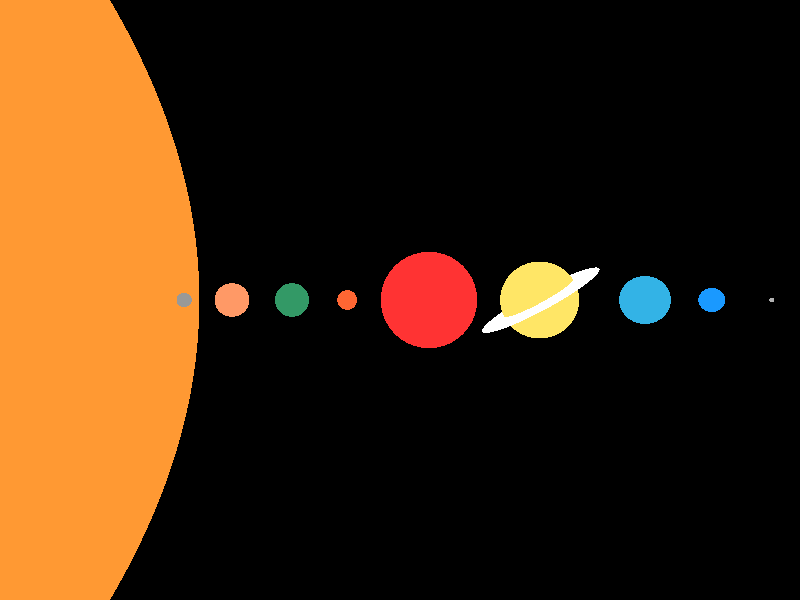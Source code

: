 // Cameron Taylor (2017)
// custom .pov file for p4

// camera
camera {
  location <0, 1, 25>
  up <0, 1, 0>
  right < 1.33333, 0, 0>
  look_at <0, 0, 0>
}

// general lighting
// light_source {<-70, 100, 70> color rgb <1.5, 1.5, 1.5>}

// Star
sphere { <0, 1, 26>, 0.1
  pigment { color rgb <10, 10, 10> }
  finish { ambient 1.0 diffuse 1.0 specular 1.0 roughness 0.02 reflection 0 }
}
light_source {<0, 1, 25> color rgb <1.5, 1.5, 1.5>}

// Sun
sphere { <40, 0, 0>, 30
  pigment { color rgbf <6.0, 0.6, 0.2, 0.1>}
  finish {ambient 0.2 diffuse 0.8 specular 0.3 roughness 0.4 ior 1.8 reflection 0.05}
  translate <0, 0, 0>
}
light_source {<9, 2, 2> color rgb <1.5, 1.5, 1.5>}

// Mercury
sphere { <9, 0, 0>, 0.3
  pigment { color rgbf <0.6, 0.6, 0.6, 0.1>}
  finish {ambient 0.2 diffuse 0.5 specular 0.7 roughness 0.02 ior 1.8 reflection 0.3}
  translate <0, 0, 0>
}

// Venus
sphere { <7, 0, 0>, 0.7
  pigment { color rgbf <1, 0.6, 0.4, 0.1>}
  finish {ambient 0.2 diffuse 0.8 specular 0.3 roughness 0.4 ior 1.8 reflection 0.05}
  translate <0, 0, 0>
}

// Earth
sphere { <4.5, 0, 0>, 0.7
  pigment { color rgbf <0.2, 0.6, 0.4, 0.1>}
  finish {ambient 0.2 diffuse 0.8 specular 0.3 roughness 0.4 ior 1.8 reflection 0.05}
  translate <0, 0, 0>
}

// Mars
sphere { <2.2, 0, 0>, 0.41
  pigment { color rgbf <1.0, 0.4, 0.2, 0.1>}
  finish {ambient 0.2 diffuse 0.8 specular 0.3 roughness 0.4 ior 1.8 reflection 0.05}
  translate <0, 0, 0>
}

// Jupiter
sphere { <-1.2, 0, 0>, 2
  pigment { color rgbf <1.0, 0.2, 0.2, 0.5>}
  finish {ambient 0.4 diffuse 0.4 specular 0.3 roughness 0.4 ior 1.3 reflection 0.05}
  translate <0, 0, 0>
}
sphere { <0, 0, 0>, 1.8
  pigment { color rgb <0.8, 0.8, 0>}
  finish {ambient 0.3 diffuse 0.7 specular 0.1 roughness 0.4 }
  scale <1, 0.1, 1>
  translate <-1.2, 0, 0>
}
sphere { <0, 0, 0>, 1.3
  pigment { color rgb <0.8, 0.8, 0.4>}
  finish {ambient 0.3 diffuse 0.7 specular 0.1 roughness 0.4 }
  scale <1, 0.1, 1>
  translate <-1.2, 0.7, 0>
}
sphere { <0, 0, 0>, 1.3
  pigment { color rgb <0.8, 0.8, 0.4>}
  finish {ambient 0.3 diffuse 0.7 specular 0.1 roughness 0.4 }
  scale <1, 0.1, 1>
  translate <-1.2, -0.7, 0>
}
sphere { <0, 0, 0>, 0.5
  pigment { color rgb <0.8, 0.8, 0.4>}
  finish {ambient 0.3 diffuse 0.7 specular 0.1 roughness 0.4 }
  scale <1, 0.2, 1>
  translate <-1.2, 1.6, 0>
}
sphere { <0, 0, 0>, 0.5
  pigment { color rgb <0.8, 0.8, 0.4>}
  finish {ambient 0.3 diffuse 0.7 specular 0.1 roughness 0.4 }
  scale <1, 0.2, 1>
  translate <-1.2, -1.6, 0>
}
sphere { <0, 0, 0>, 0.5
  pigment { color rgbf <1, 1, 0.6, 0.5>}
  finish {ambient 0.5 diffuse 0.8 specular 0.1 roughness 0.4 ior 1.1 }
  scale <1, 0.5, 0.5>
  translate <-0.9, -0.7, 1.5>
}

// Saturn
sphere { <-5.8, 0, 0>, 1.6
  pigment { color rgb <1, 0.9, 0.4>}
  finish {ambient 0.2 diffuse 0.8 specular 0.7 roughness 0.02 reflection 0}
  translate <0, 0, 0>
}
sphere { <0, 0, 0>, 2.7
  pigment { color rgbf <1, 1, 1, 0.8> }
  finish { ambient 0.5 diffuse 0.5 specular 0.2 roughness 0.2 reflection 0 ior 1.0 }
  scale <1, 0.05, 1>
  rotate <0, -25, -30>
  translate <-5.8, 0, 0>
}

// Uranus
sphere { <-10.2, 0, 0>, 1
  pigment { color rgb <0.2, 0.7, 0.9>}
  finish {ambient 0.2 diffuse 0.8 specular 0.7 roughness 0.02 reflection 0.2}
  translate <0, 0, 0>
}

// Neptune
sphere { <-13, 0, 0>, 0.5
  pigment { color rgb <0.1, 0.6, 1.0>}
  finish {ambient 0.2 diffuse 0.8 specular 0.7 roughness 0.02 reflection 0.2}
  translate <0, 0, 0>
}

// Pluto
sphere { <-15.5, 0, 0>, 0.1
  pigment { color rgb <0.7, 0.7, 0.7>}
  finish {ambient 0.2 diffuse 0.8 specular 0.7 roughness 0.02 reflection 0.2}
  translate <0, 0, 0>
}
